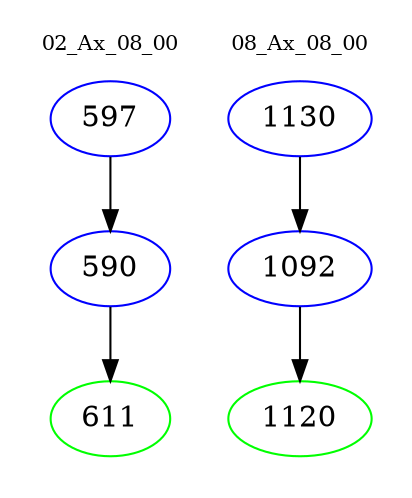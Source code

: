 digraph{
subgraph cluster_0 {
color = white
label = "02_Ax_08_00";
fontsize=10;
T0_597 [label="597", color="blue"]
T0_597 -> T0_590 [color="black"]
T0_590 [label="590", color="blue"]
T0_590 -> T0_611 [color="black"]
T0_611 [label="611", color="green"]
}
subgraph cluster_1 {
color = white
label = "08_Ax_08_00";
fontsize=10;
T1_1130 [label="1130", color="blue"]
T1_1130 -> T1_1092 [color="black"]
T1_1092 [label="1092", color="blue"]
T1_1092 -> T1_1120 [color="black"]
T1_1120 [label="1120", color="green"]
}
}
